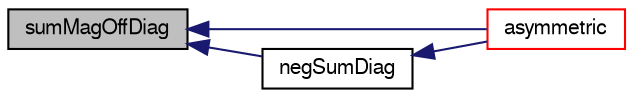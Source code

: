 digraph "sumMagOffDiag"
{
  bgcolor="transparent";
  edge [fontname="FreeSans",fontsize="10",labelfontname="FreeSans",labelfontsize="10"];
  node [fontname="FreeSans",fontsize="10",shape=record];
  rankdir="LR";
  Node1008 [label="sumMagOffDiag",height=0.2,width=0.4,color="black", fillcolor="grey75", style="filled", fontcolor="black"];
  Node1008 -> Node1009 [dir="back",color="midnightblue",fontsize="10",style="solid",fontname="FreeSans"];
  Node1009 [label="asymmetric",height=0.2,width=0.4,color="red",URL="$a26790.html#aff45003a4c4226b1f6f4e5e24d382e03"];
  Node1008 -> Node1015 [dir="back",color="midnightblue",fontsize="10",style="solid",fontname="FreeSans"];
  Node1015 [label="negSumDiag",height=0.2,width=0.4,color="black",URL="$a26790.html#a7ad351a572b04686613ec1f9650ad95c"];
  Node1015 -> Node1009 [dir="back",color="midnightblue",fontsize="10",style="solid",fontname="FreeSans"];
}
